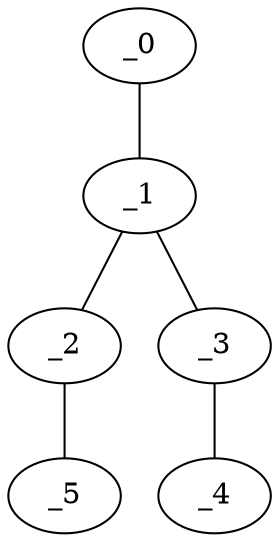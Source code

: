 graph AP1_0135 {
	_0	 [x="0.708535",
		y="0.603434"];
	_1	 [x="1.54607",
		y="2.39572"];
	_0 -- _1;
	_2	 [x="2.3",
		y="0.71"];
	_1 -- _2;
	_3	 [x="1.49054",
		y="1.50535"];
	_1 -- _3;
	_5	 [x="1.85289",
		y="1.03909"];
	_2 -- _5;
	_4	 [x="1.76731",
		y="1.4065"];
	_3 -- _4;
}
